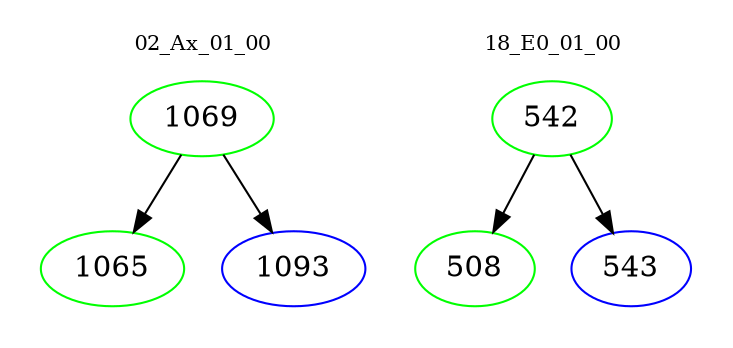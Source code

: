 digraph{
subgraph cluster_0 {
color = white
label = "02_Ax_01_00";
fontsize=10;
T0_1069 [label="1069", color="green"]
T0_1069 -> T0_1065 [color="black"]
T0_1065 [label="1065", color="green"]
T0_1069 -> T0_1093 [color="black"]
T0_1093 [label="1093", color="blue"]
}
subgraph cluster_1 {
color = white
label = "18_E0_01_00";
fontsize=10;
T1_542 [label="542", color="green"]
T1_542 -> T1_508 [color="black"]
T1_508 [label="508", color="green"]
T1_542 -> T1_543 [color="black"]
T1_543 [label="543", color="blue"]
}
}
